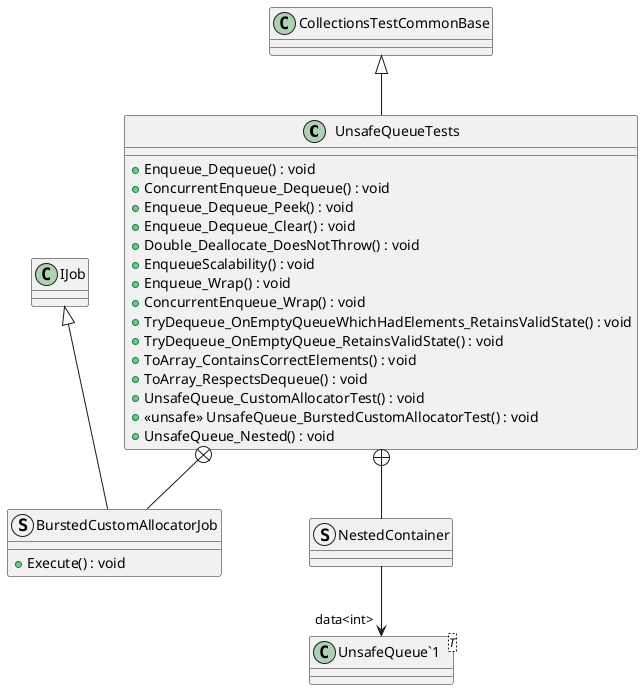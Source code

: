 @startuml
class UnsafeQueueTests {
    + Enqueue_Dequeue() : void
    + ConcurrentEnqueue_Dequeue() : void
    + Enqueue_Dequeue_Peek() : void
    + Enqueue_Dequeue_Clear() : void
    + Double_Deallocate_DoesNotThrow() : void
    + EnqueueScalability() : void
    + Enqueue_Wrap() : void
    + ConcurrentEnqueue_Wrap() : void
    + TryDequeue_OnEmptyQueueWhichHadElements_RetainsValidState() : void
    + TryDequeue_OnEmptyQueue_RetainsValidState() : void
    + ToArray_ContainsCorrectElements() : void
    + ToArray_RespectsDequeue() : void
    + UnsafeQueue_CustomAllocatorTest() : void
    + <<unsafe>> UnsafeQueue_BurstedCustomAllocatorTest() : void
    + UnsafeQueue_Nested() : void
}
struct BurstedCustomAllocatorJob {
    + Execute() : void
}
struct NestedContainer {
}
class "UnsafeQueue`1"<T> {
}
CollectionsTestCommonBase <|-- UnsafeQueueTests
UnsafeQueueTests +-- BurstedCustomAllocatorJob
IJob <|-- BurstedCustomAllocatorJob
UnsafeQueueTests +-- NestedContainer
NestedContainer --> "data<int>" "UnsafeQueue`1"
@enduml
